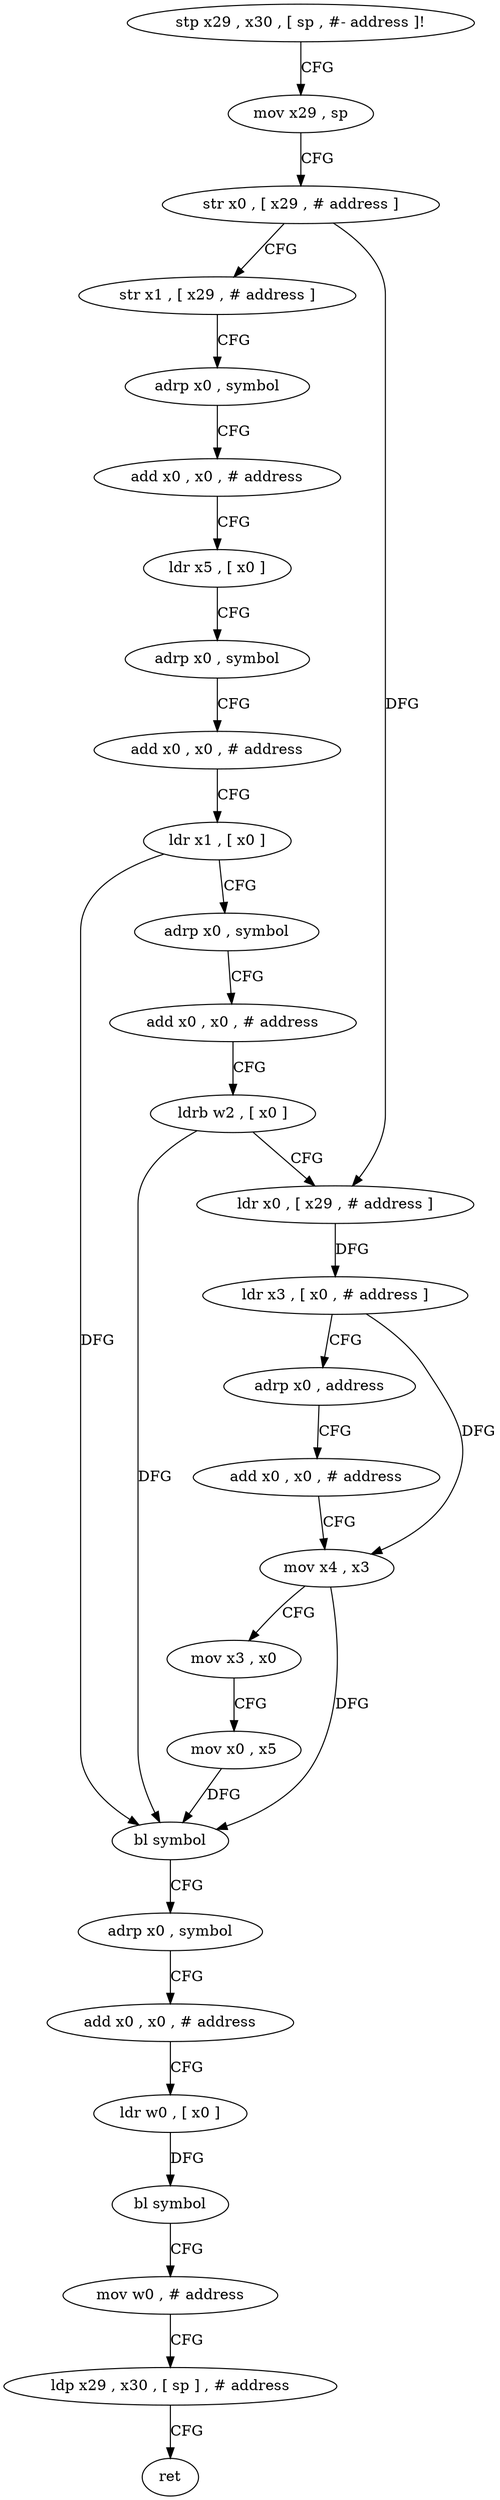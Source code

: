 digraph "func" {
"4206024" [label = "stp x29 , x30 , [ sp , #- address ]!" ]
"4206028" [label = "mov x29 , sp" ]
"4206032" [label = "str x0 , [ x29 , # address ]" ]
"4206036" [label = "str x1 , [ x29 , # address ]" ]
"4206040" [label = "adrp x0 , symbol" ]
"4206044" [label = "add x0 , x0 , # address" ]
"4206048" [label = "ldr x5 , [ x0 ]" ]
"4206052" [label = "adrp x0 , symbol" ]
"4206056" [label = "add x0 , x0 , # address" ]
"4206060" [label = "ldr x1 , [ x0 ]" ]
"4206064" [label = "adrp x0 , symbol" ]
"4206068" [label = "add x0 , x0 , # address" ]
"4206072" [label = "ldrb w2 , [ x0 ]" ]
"4206076" [label = "ldr x0 , [ x29 , # address ]" ]
"4206080" [label = "ldr x3 , [ x0 , # address ]" ]
"4206084" [label = "adrp x0 , address" ]
"4206088" [label = "add x0 , x0 , # address" ]
"4206092" [label = "mov x4 , x3" ]
"4206096" [label = "mov x3 , x0" ]
"4206100" [label = "mov x0 , x5" ]
"4206104" [label = "bl symbol" ]
"4206108" [label = "adrp x0 , symbol" ]
"4206112" [label = "add x0 , x0 , # address" ]
"4206116" [label = "ldr w0 , [ x0 ]" ]
"4206120" [label = "bl symbol" ]
"4206124" [label = "mov w0 , # address" ]
"4206128" [label = "ldp x29 , x30 , [ sp ] , # address" ]
"4206132" [label = "ret" ]
"4206024" -> "4206028" [ label = "CFG" ]
"4206028" -> "4206032" [ label = "CFG" ]
"4206032" -> "4206036" [ label = "CFG" ]
"4206032" -> "4206076" [ label = "DFG" ]
"4206036" -> "4206040" [ label = "CFG" ]
"4206040" -> "4206044" [ label = "CFG" ]
"4206044" -> "4206048" [ label = "CFG" ]
"4206048" -> "4206052" [ label = "CFG" ]
"4206052" -> "4206056" [ label = "CFG" ]
"4206056" -> "4206060" [ label = "CFG" ]
"4206060" -> "4206064" [ label = "CFG" ]
"4206060" -> "4206104" [ label = "DFG" ]
"4206064" -> "4206068" [ label = "CFG" ]
"4206068" -> "4206072" [ label = "CFG" ]
"4206072" -> "4206076" [ label = "CFG" ]
"4206072" -> "4206104" [ label = "DFG" ]
"4206076" -> "4206080" [ label = "DFG" ]
"4206080" -> "4206084" [ label = "CFG" ]
"4206080" -> "4206092" [ label = "DFG" ]
"4206084" -> "4206088" [ label = "CFG" ]
"4206088" -> "4206092" [ label = "CFG" ]
"4206092" -> "4206096" [ label = "CFG" ]
"4206092" -> "4206104" [ label = "DFG" ]
"4206096" -> "4206100" [ label = "CFG" ]
"4206100" -> "4206104" [ label = "DFG" ]
"4206104" -> "4206108" [ label = "CFG" ]
"4206108" -> "4206112" [ label = "CFG" ]
"4206112" -> "4206116" [ label = "CFG" ]
"4206116" -> "4206120" [ label = "DFG" ]
"4206120" -> "4206124" [ label = "CFG" ]
"4206124" -> "4206128" [ label = "CFG" ]
"4206128" -> "4206132" [ label = "CFG" ]
}
